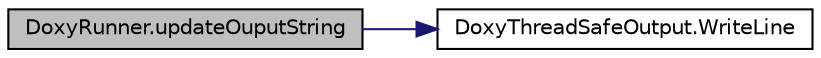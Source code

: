 digraph "DoxyRunner.updateOuputString"
{
 // LATEX_PDF_SIZE
  edge [fontname="Helvetica",fontsize="10",labelfontname="Helvetica",labelfontsize="10"];
  node [fontname="Helvetica",fontsize="10",shape=record];
  rankdir="LR";
  Node14 [label="DoxyRunner.updateOuputString",height=0.2,width=0.4,color="black", fillcolor="grey75", style="filled", fontcolor="black",tooltip=" "];
  Node14 -> Node15 [color="midnightblue",fontsize="10",style="solid",fontname="Helvetica"];
  Node15 [label="DoxyThreadSafeOutput.WriteLine",height=0.2,width=0.4,color="black", fillcolor="white", style="filled",URL="$class_doxy_thread_safe_output.html#ab2083e9efa17a35c72d3c2c784ef6800",tooltip=" "];
}
